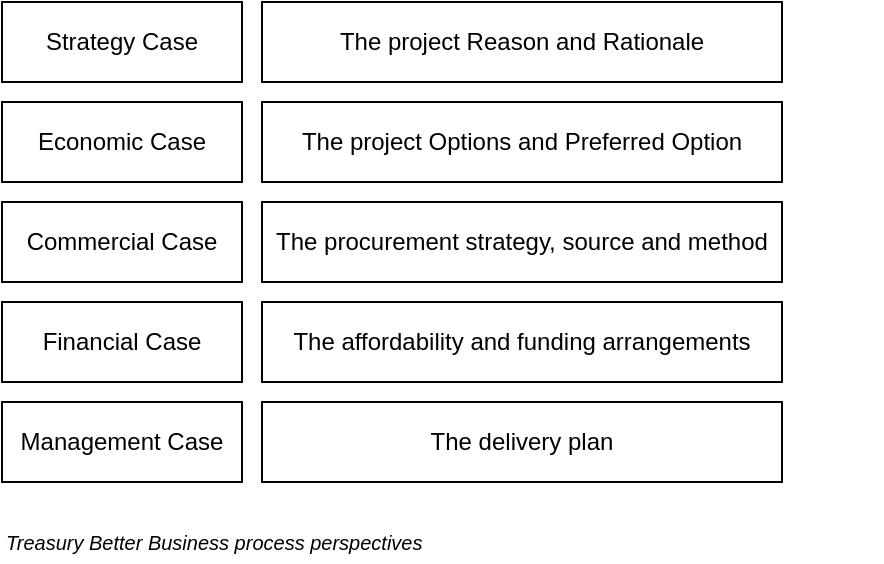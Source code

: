 <mxfile version="18.0.7" type="google"><diagram id="RfRYAuiB971DJxQuDWlJ" name="Treasure BB Process"><mxGraphModel grid="1" page="1" gridSize="10" guides="1" tooltips="1" connect="1" arrows="1" fold="1" pageScale="1" pageWidth="827" pageHeight="1169" math="0" shadow="0"><root><mxCell id="0"/><mxCell id="1" parent="0"/><mxCell id="j8c562UQWxcPMUq2Wq1k-1" value="Strategy Case" style="rounded=0;whiteSpace=wrap;html=1;" vertex="1" parent="1"><mxGeometry x="120" y="120" width="120" height="40" as="geometry"/></mxCell><mxCell id="j8c562UQWxcPMUq2Wq1k-2" value="Economic Case" style="rounded=0;whiteSpace=wrap;html=1;" vertex="1" parent="1"><mxGeometry x="120" y="170" width="120" height="40" as="geometry"/></mxCell><mxCell id="j8c562UQWxcPMUq2Wq1k-3" value="Commercial Case" style="rounded=0;whiteSpace=wrap;html=1;" vertex="1" parent="1"><mxGeometry x="120" y="220" width="120" height="40" as="geometry"/></mxCell><mxCell id="j8c562UQWxcPMUq2Wq1k-4" value="Financial Case" style="rounded=0;whiteSpace=wrap;html=1;" vertex="1" parent="1"><mxGeometry x="120" y="270" width="120" height="40" as="geometry"/></mxCell><mxCell id="j8c562UQWxcPMUq2Wq1k-5" value="Management Case" style="rounded=0;whiteSpace=wrap;html=1;" vertex="1" parent="1"><mxGeometry x="120" y="320" width="120" height="40" as="geometry"/></mxCell><mxCell id="j8c562UQWxcPMUq2Wq1k-6" value="The project Reason and Rationale" style="rounded=0;whiteSpace=wrap;html=1;" vertex="1" parent="1"><mxGeometry x="250" y="120" width="260" height="40" as="geometry"/></mxCell><mxCell id="j8c562UQWxcPMUq2Wq1k-7" value="The project Options and Preferred Option" style="rounded=0;whiteSpace=wrap;html=1;" vertex="1" parent="1"><mxGeometry x="250" y="170" width="260" height="40" as="geometry"/></mxCell><mxCell id="j8c562UQWxcPMUq2Wq1k-8" value="The affordability and funding arrangements" style="rounded=0;whiteSpace=wrap;html=1;" vertex="1" parent="1"><mxGeometry x="250" y="270" width="260" height="40" as="geometry"/></mxCell><mxCell id="j8c562UQWxcPMUq2Wq1k-9" value="The delivery plan" style="rounded=0;whiteSpace=wrap;html=1;" vertex="1" parent="1"><mxGeometry x="250" y="320" width="260" height="40" as="geometry"/></mxCell><mxCell id="j8c562UQWxcPMUq2Wq1k-10" value="The procurement strategy, source and method" style="rounded=0;whiteSpace=wrap;html=1;" vertex="1" parent="1"><mxGeometry x="250" y="220" width="260" height="40" as="geometry"/></mxCell><mxCell id="j8c562UQWxcPMUq2Wq1k-11" value="Treasury Better Business process perspectives" style="text;html=1;strokeColor=none;fillColor=none;align=left;verticalAlign=middle;whiteSpace=wrap;rounded=0;fontStyle=2;fontSize=10;" vertex="1" parent="1"><mxGeometry x="120" y="380" width="440" height="20" as="geometry"/></mxCell></root></mxGraphModel></diagram></mxfile>